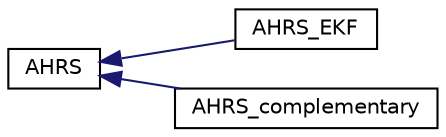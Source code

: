 digraph "Graphical Class Hierarchy"
{
 // LATEX_PDF_SIZE
  edge [fontname="Helvetica",fontsize="10",labelfontname="Helvetica",labelfontsize="10"];
  node [fontname="Helvetica",fontsize="10",shape=record];
  rankdir="LR";
  Node0 [label="AHRS",height=0.2,width=0.4,color="black", fillcolor="white", style="filled",URL="$class_a_h_r_s.html",tooltip="Attitude and heading reference system."];
  Node0 -> Node1 [dir="back",color="midnightblue",fontsize="10",style="solid",fontname="Helvetica"];
  Node1 [label="AHRS_EKF",height=0.2,width=0.4,color="black", fillcolor="white", style="filled",URL="$class_a_h_r_s___e_k_f.html",tooltip="Implementation of AHRS based on Extended Kalman Filter."];
  Node0 -> Node2 [dir="back",color="midnightblue",fontsize="10",style="solid",fontname="Helvetica"];
  Node2 [label="AHRS_complementary",height=0.2,width=0.4,color="black", fillcolor="white", style="filled",URL="$class_a_h_r_s__complementary.html",tooltip="Implementation of AHRS based on Complementary Filter."];
}
